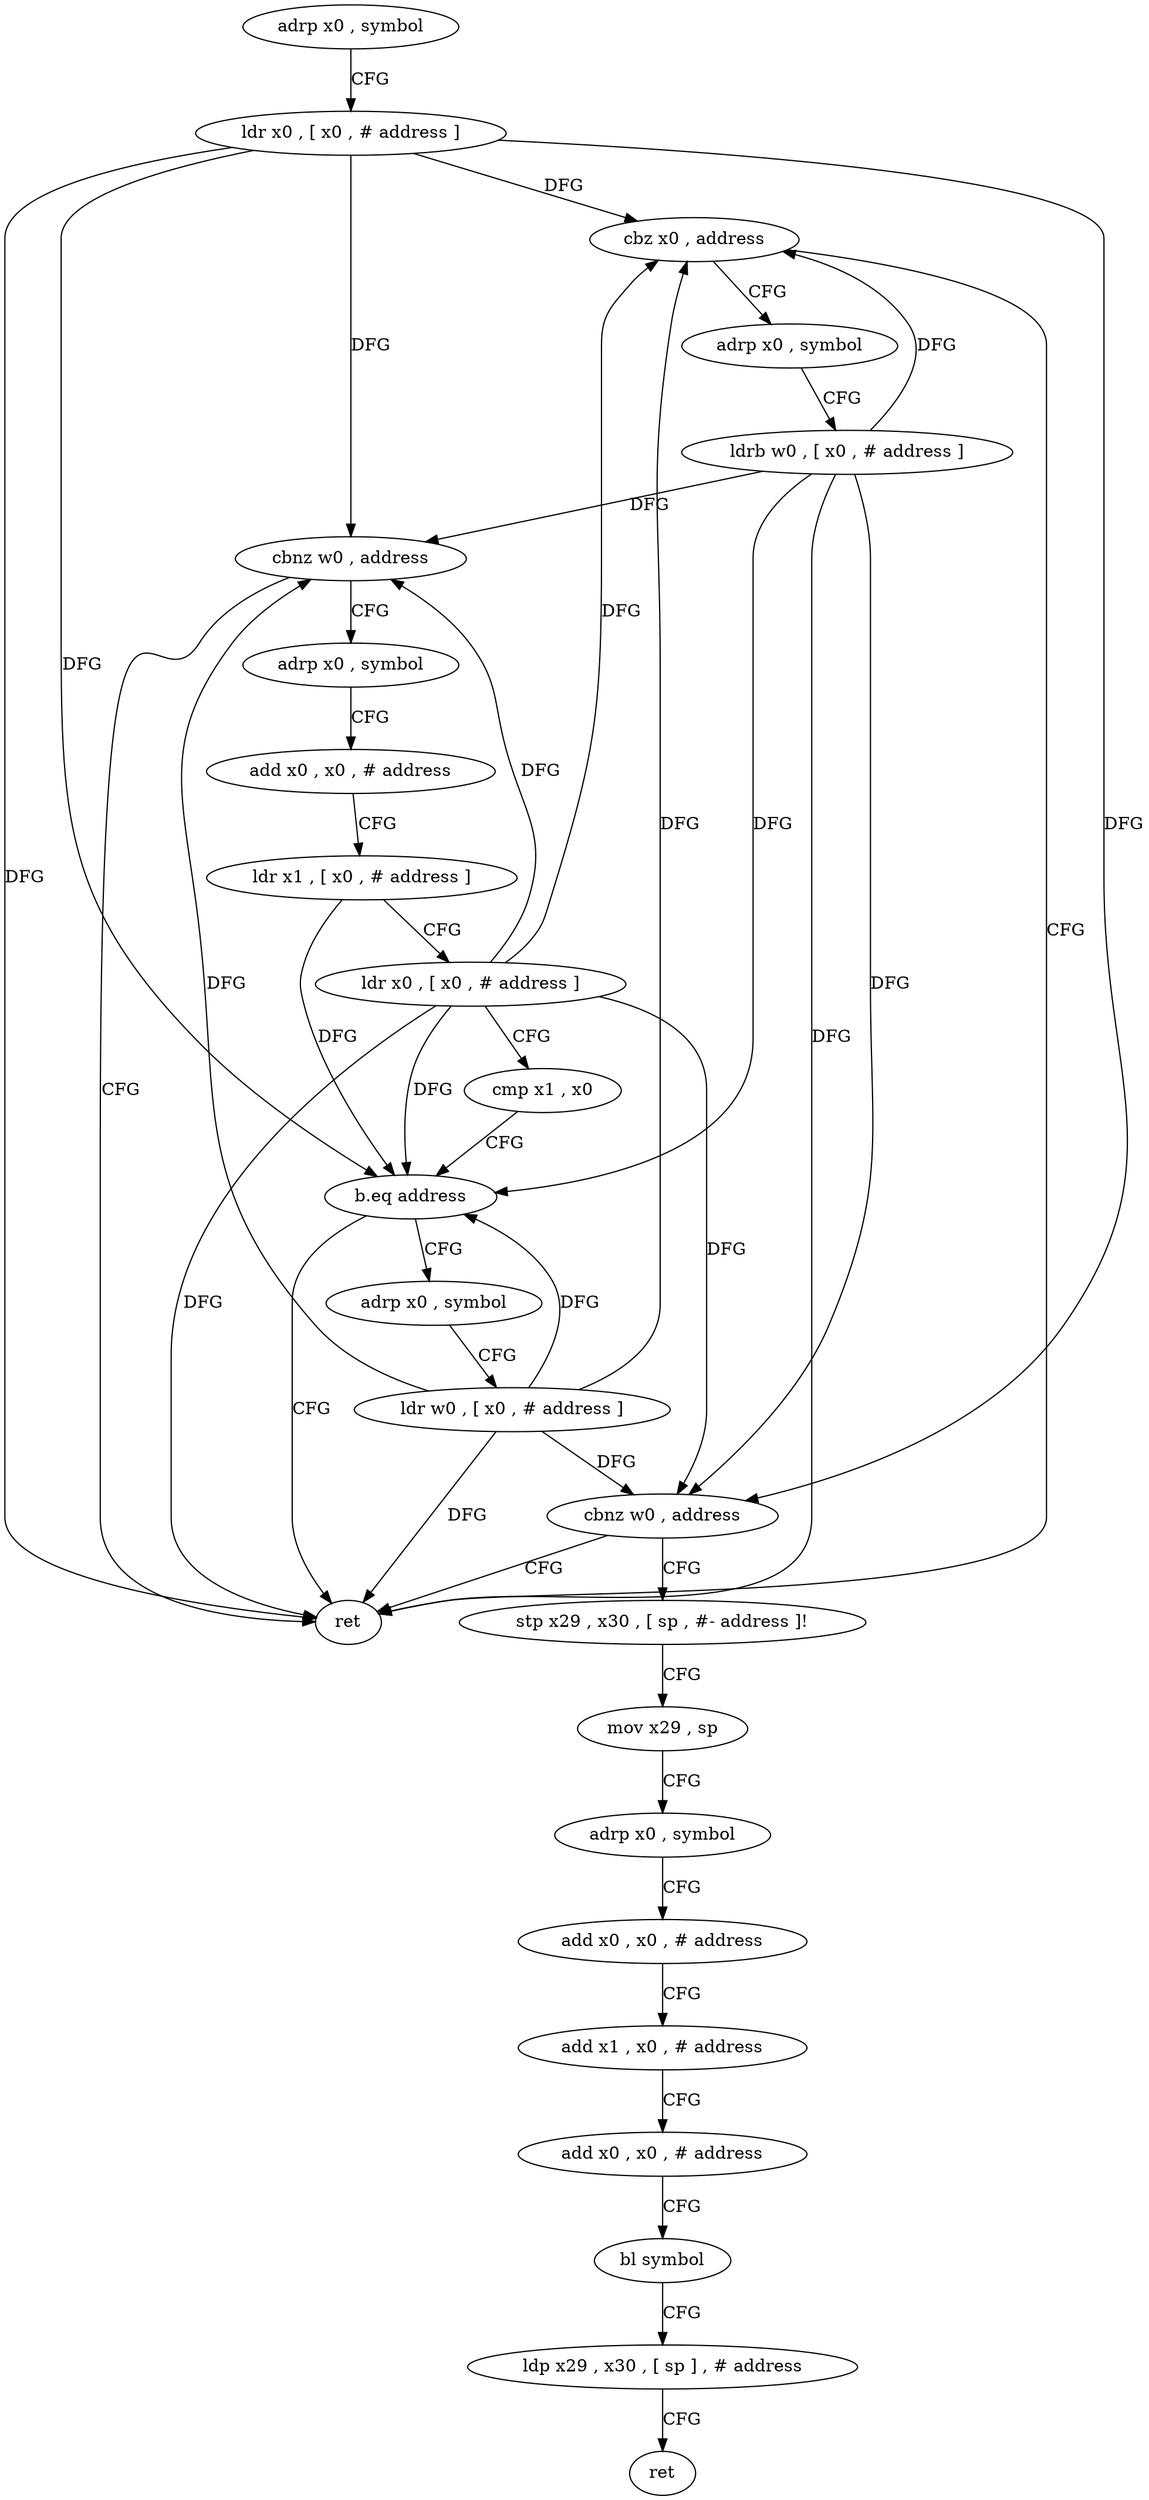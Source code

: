 digraph "func" {
"4203040" [label = "adrp x0 , symbol" ]
"4203044" [label = "ldr x0 , [ x0 , # address ]" ]
"4203048" [label = "cbz x0 , address" ]
"4203056" [label = "adrp x0 , symbol" ]
"4203052" [label = "ret" ]
"4203060" [label = "ldrb w0 , [ x0 , # address ]" ]
"4203064" [label = "cbnz w0 , address" ]
"4203068" [label = "adrp x0 , symbol" ]
"4203072" [label = "add x0 , x0 , # address" ]
"4203076" [label = "ldr x1 , [ x0 , # address ]" ]
"4203080" [label = "ldr x0 , [ x0 , # address ]" ]
"4203084" [label = "cmp x1 , x0" ]
"4203088" [label = "b.eq address" ]
"4203092" [label = "adrp x0 , symbol" ]
"4203096" [label = "ldr w0 , [ x0 , # address ]" ]
"4203100" [label = "cbnz w0 , address" ]
"4203104" [label = "stp x29 , x30 , [ sp , #- address ]!" ]
"4203108" [label = "mov x29 , sp" ]
"4203112" [label = "adrp x0 , symbol" ]
"4203116" [label = "add x0 , x0 , # address" ]
"4203120" [label = "add x1 , x0 , # address" ]
"4203124" [label = "add x0 , x0 , # address" ]
"4203128" [label = "bl symbol" ]
"4203132" [label = "ldp x29 , x30 , [ sp ] , # address" ]
"4203136" [label = "ret" ]
"4203040" -> "4203044" [ label = "CFG" ]
"4203044" -> "4203048" [ label = "DFG" ]
"4203044" -> "4203064" [ label = "DFG" ]
"4203044" -> "4203052" [ label = "DFG" ]
"4203044" -> "4203088" [ label = "DFG" ]
"4203044" -> "4203100" [ label = "DFG" ]
"4203048" -> "4203056" [ label = "CFG" ]
"4203048" -> "4203052" [ label = "CFG" ]
"4203056" -> "4203060" [ label = "CFG" ]
"4203060" -> "4203064" [ label = "DFG" ]
"4203060" -> "4203048" [ label = "DFG" ]
"4203060" -> "4203052" [ label = "DFG" ]
"4203060" -> "4203088" [ label = "DFG" ]
"4203060" -> "4203100" [ label = "DFG" ]
"4203064" -> "4203052" [ label = "CFG" ]
"4203064" -> "4203068" [ label = "CFG" ]
"4203068" -> "4203072" [ label = "CFG" ]
"4203072" -> "4203076" [ label = "CFG" ]
"4203076" -> "4203080" [ label = "CFG" ]
"4203076" -> "4203088" [ label = "DFG" ]
"4203080" -> "4203084" [ label = "CFG" ]
"4203080" -> "4203048" [ label = "DFG" ]
"4203080" -> "4203064" [ label = "DFG" ]
"4203080" -> "4203052" [ label = "DFG" ]
"4203080" -> "4203088" [ label = "DFG" ]
"4203080" -> "4203100" [ label = "DFG" ]
"4203084" -> "4203088" [ label = "CFG" ]
"4203088" -> "4203052" [ label = "CFG" ]
"4203088" -> "4203092" [ label = "CFG" ]
"4203092" -> "4203096" [ label = "CFG" ]
"4203096" -> "4203100" [ label = "DFG" ]
"4203096" -> "4203048" [ label = "DFG" ]
"4203096" -> "4203064" [ label = "DFG" ]
"4203096" -> "4203088" [ label = "DFG" ]
"4203096" -> "4203052" [ label = "DFG" ]
"4203100" -> "4203052" [ label = "CFG" ]
"4203100" -> "4203104" [ label = "CFG" ]
"4203104" -> "4203108" [ label = "CFG" ]
"4203108" -> "4203112" [ label = "CFG" ]
"4203112" -> "4203116" [ label = "CFG" ]
"4203116" -> "4203120" [ label = "CFG" ]
"4203120" -> "4203124" [ label = "CFG" ]
"4203124" -> "4203128" [ label = "CFG" ]
"4203128" -> "4203132" [ label = "CFG" ]
"4203132" -> "4203136" [ label = "CFG" ]
}
